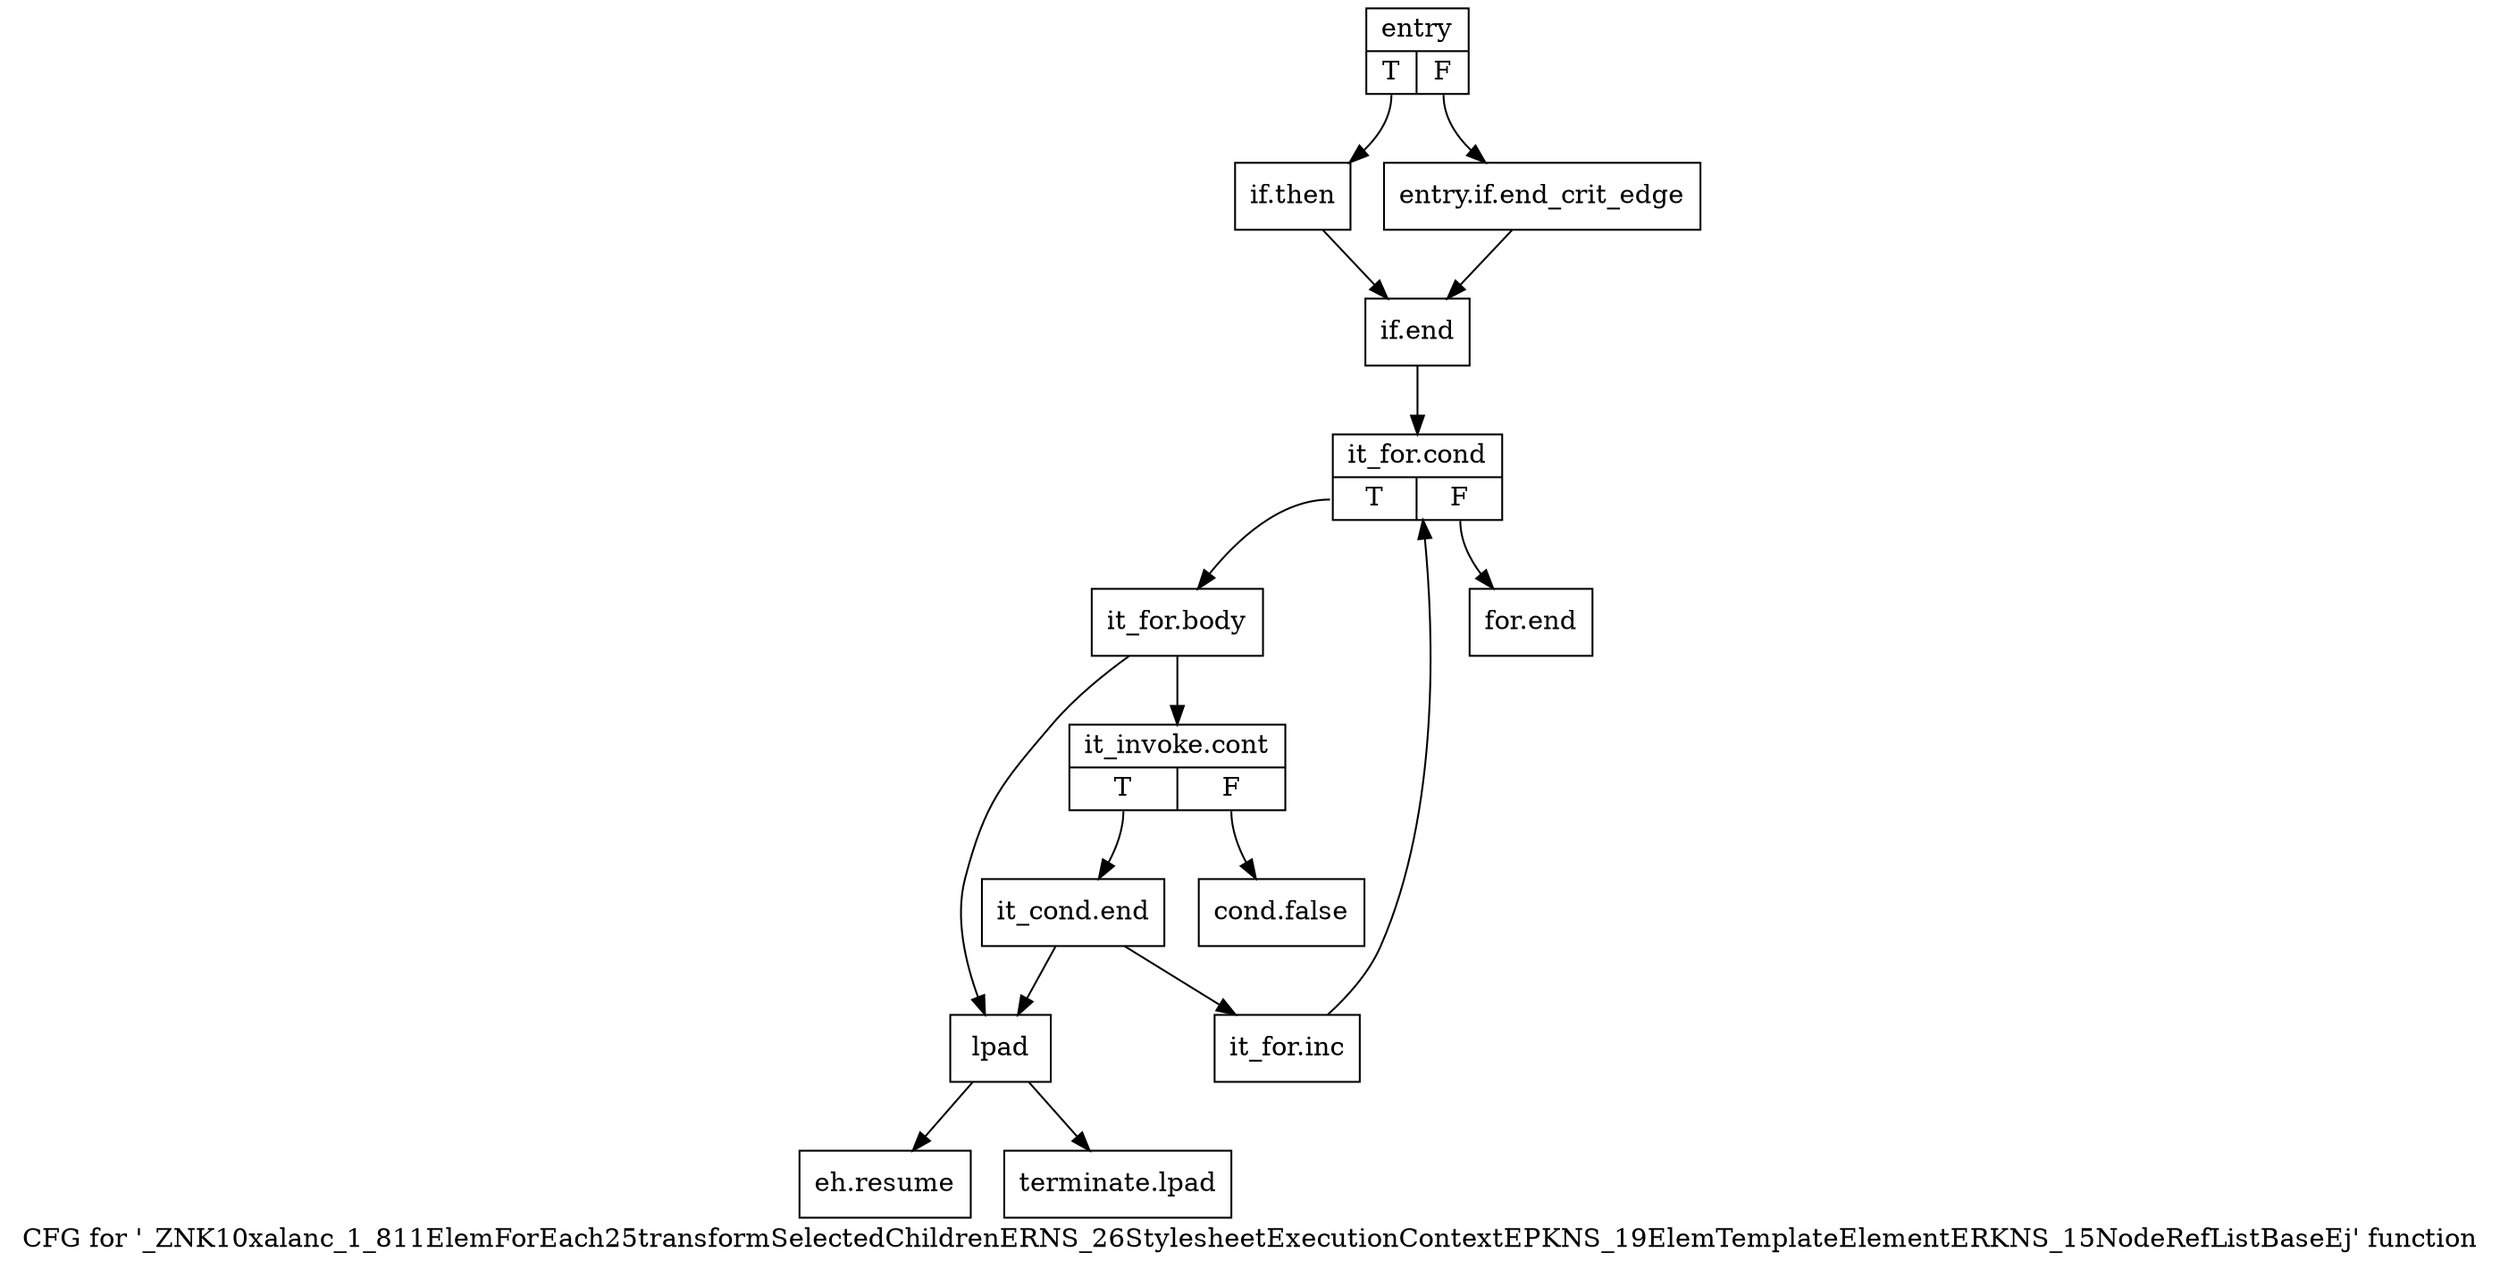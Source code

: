 digraph "CFG for '_ZNK10xalanc_1_811ElemForEach25transformSelectedChildrenERNS_26StylesheetExecutionContextEPKNS_19ElemTemplateElementERKNS_15NodeRefListBaseEj' function" {
	label="CFG for '_ZNK10xalanc_1_811ElemForEach25transformSelectedChildrenERNS_26StylesheetExecutionContextEPKNS_19ElemTemplateElementERKNS_15NodeRefListBaseEj' function";

	Node0x717f830 [shape=record,label="{entry|{<s0>T|<s1>F}}"];
	Node0x717f830:s0 -> Node0x7189630;
	Node0x717f830:s1 -> Node0x717f880;
	Node0x717f880 [shape=record,label="{entry.if.end_crit_edge}"];
	Node0x717f880 -> Node0x7189680;
	Node0x7189630 [shape=record,label="{if.then}"];
	Node0x7189630 -> Node0x7189680;
	Node0x7189680 [shape=record,label="{if.end}"];
	Node0x7189680 -> Node0x71896d0;
	Node0x71896d0 [shape=record,label="{it_for.cond|{<s0>T|<s1>F}}"];
	Node0x71896d0:s0 -> Node0x7189720;
	Node0x71896d0:s1 -> Node0x7189900;
	Node0x7189720 [shape=record,label="{it_for.body}"];
	Node0x7189720 -> Node0x7189770;
	Node0x7189720 -> Node0x7189810;
	Node0x7189770 [shape=record,label="{it_invoke.cont|{<s0>T|<s1>F}}"];
	Node0x7189770:s0 -> Node0x7189860;
	Node0x7189770:s1 -> Node0x71897c0;
	Node0x71897c0 [shape=record,label="{cond.false}"];
	Node0x7189810 [shape=record,label="{lpad}"];
	Node0x7189810 -> Node0x7189950;
	Node0x7189810 -> Node0x71899a0;
	Node0x7189860 [shape=record,label="{it_cond.end}"];
	Node0x7189860 -> Node0x71898b0;
	Node0x7189860 -> Node0x7189810;
	Node0x71898b0 [shape=record,label="{it_for.inc}"];
	Node0x71898b0 -> Node0x71896d0;
	Node0x7189900 [shape=record,label="{for.end}"];
	Node0x7189950 [shape=record,label="{eh.resume}"];
	Node0x71899a0 [shape=record,label="{terminate.lpad}"];
}
